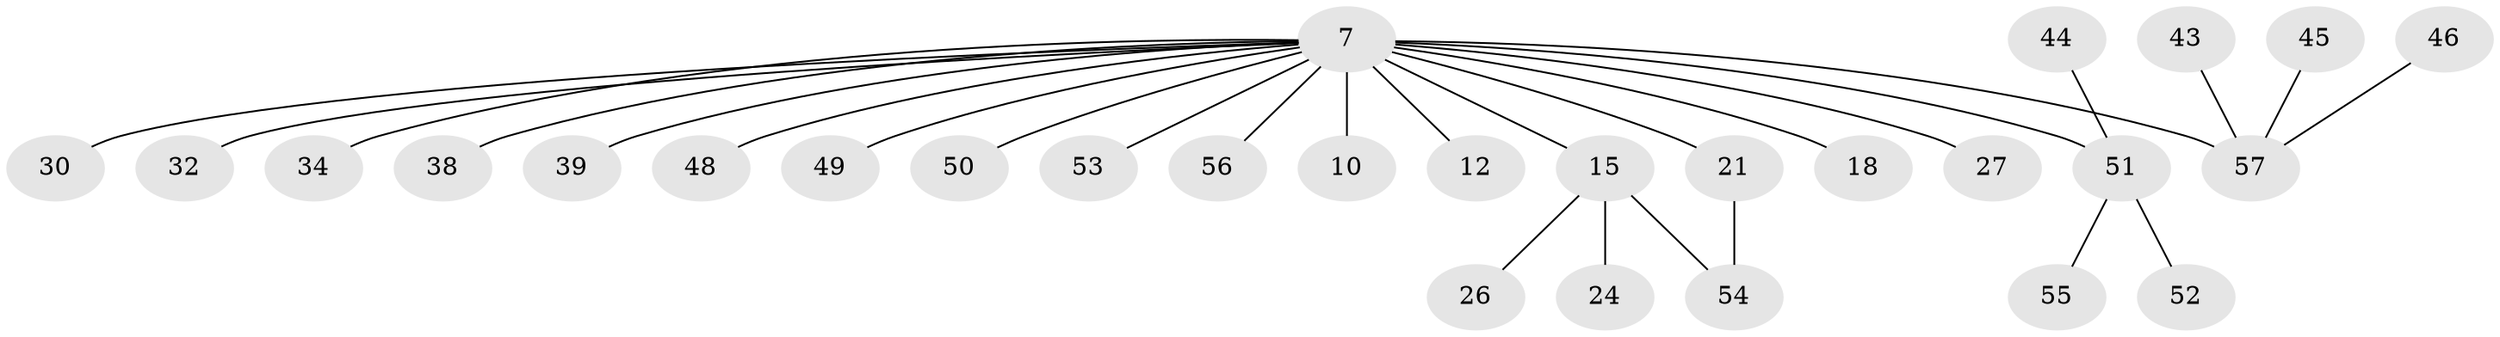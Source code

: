 // original degree distribution, {2: 0.3333333333333333, 19: 0.017543859649122806, 13: 0.017543859649122806, 3: 0.05263157894736842, 1: 0.43859649122807015, 4: 0.10526315789473684, 5: 0.03508771929824561}
// Generated by graph-tools (version 1.1) at 2025/47/03/09/25 04:47:51]
// undirected, 28 vertices, 28 edges
graph export_dot {
graph [start="1"]
  node [color=gray90,style=filled];
  7 [super="+3"];
  10 [super="+6"];
  12;
  15 [super="+4"];
  18 [super="+1"];
  21 [super="+17"];
  24;
  26 [super="+22"];
  27;
  30 [super="+5"];
  32;
  34 [super="+31"];
  38;
  39;
  43;
  44;
  45;
  46 [super="+16"];
  48;
  49 [super="+40"];
  50 [super="+42+47"];
  51 [super="+8+35+37"];
  52;
  53;
  54 [super="+19"];
  55;
  56;
  57 [super="+41+29"];
  7 -- 10;
  7 -- 12;
  7 -- 15 [weight=2];
  7 -- 18;
  7 -- 21 [weight=2];
  7 -- 27;
  7 -- 30;
  7 -- 32;
  7 -- 34 [weight=3];
  7 -- 38;
  7 -- 39;
  7 -- 48 [weight=2];
  7 -- 49;
  7 -- 50;
  7 -- 51 [weight=3];
  7 -- 53;
  7 -- 56;
  7 -- 57 [weight=3];
  15 -- 24;
  15 -- 26 [weight=2];
  15 -- 54;
  21 -- 54;
  43 -- 57;
  44 -- 51;
  45 -- 57;
  46 -- 57;
  51 -- 52;
  51 -- 55;
}
